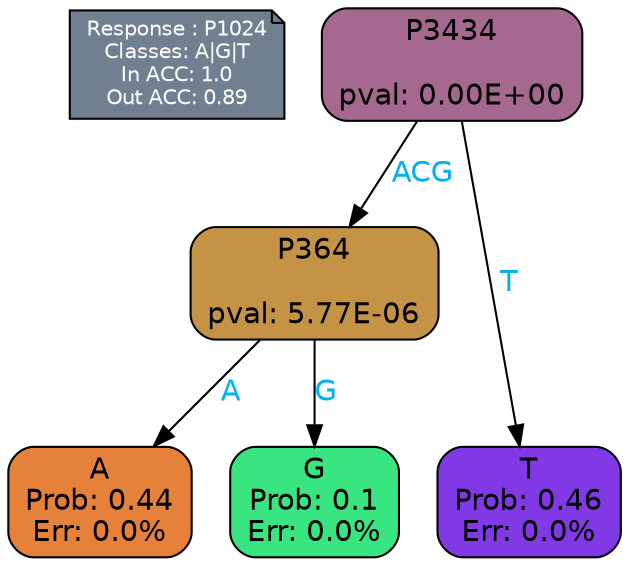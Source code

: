 digraph Tree {
node [shape=box, style="filled, rounded", color="black", fontname=helvetica] ;
graph [ranksep=equally, splines=polylines, bgcolor=transparent, dpi=600] ;
edge [fontname=helvetica] ;
LEGEND [label="Response : P1024
Classes: A|G|T
In ACC: 1.0
Out ACC: 0.89
",shape=note,align=left,style=filled,fillcolor="slategray",fontcolor="white",fontsize=10];1 [label="P3434

pval: 0.00E+00", fillcolor="#a56990"] ;
2 [label="P364

pval: 5.77E-06", fillcolor="#c59346"] ;
3 [label="A
Prob: 0.44
Err: 0.0%", fillcolor="#e58139"] ;
4 [label="G
Prob: 0.1
Err: 0.0%", fillcolor="#39e581"] ;
5 [label="T
Prob: 0.46
Err: 0.0%", fillcolor="#8139e5"] ;
1 -> 2 [label="ACG",fontcolor=deepskyblue2] ;
1 -> 5 [label="T",fontcolor=deepskyblue2] ;
2 -> 3 [label="A",fontcolor=deepskyblue2] ;
2 -> 4 [label="G",fontcolor=deepskyblue2] ;
{rank = same; 3;4;5;}{rank = same; LEGEND;1;}}